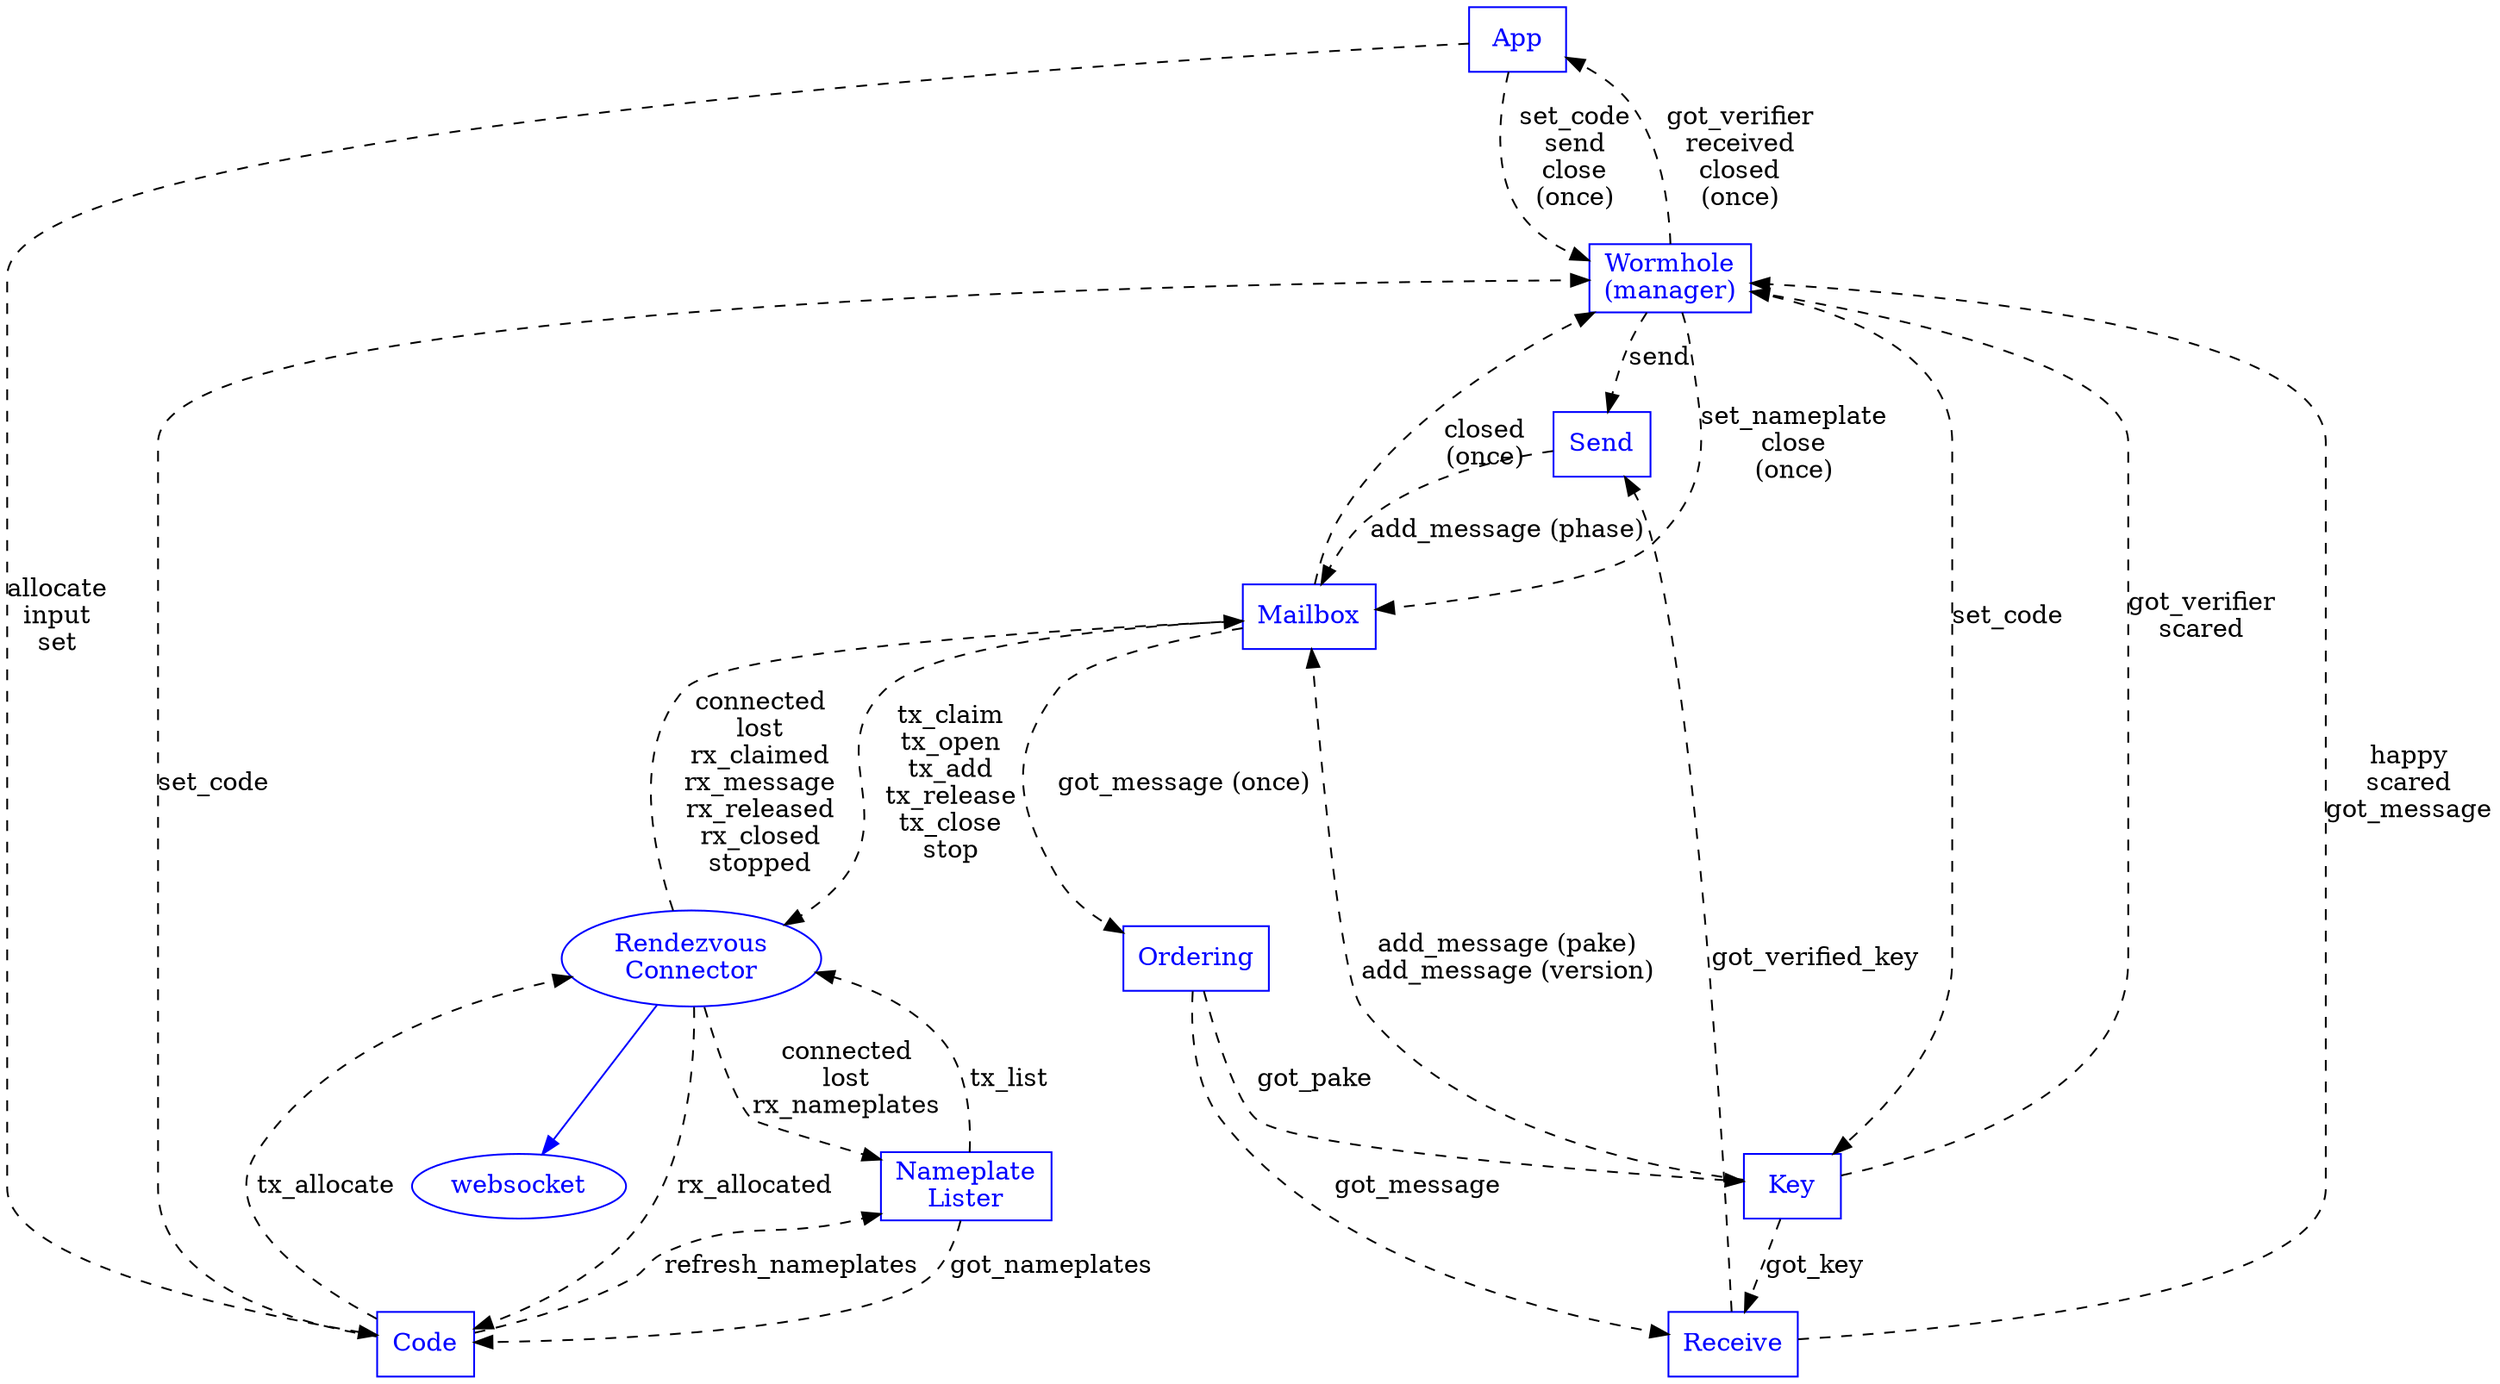 digraph {
        App [shape="box" color="blue" fontcolor="blue"]
        Wormhole [shape="box" label="Wormhole\n(manager)"
                  color="blue" fontcolor="blue"]
        Mailbox [shape="box" color="blue" fontcolor="blue"]
        Connection [label="Rendezvous\nConnector"
                    shape="oval" color="blue" fontcolor="blue"]
        websocket [color="blue" fontcolor="blue"]
        Order [shape="box" label="Ordering" color="blue" fontcolor="blue"]
        Key [shape="box" label="Key" color="blue" fontcolor="blue"]
        Send [shape="box" label="Send" color="blue" fontcolor="blue"]
        Receive [shape="box" label="Receive" color="blue" fontcolor="blue"]
        Code [shape="box" label="Code" color="blue" fontcolor="blue"]
        Nameplates [shape="box" label="Nameplate\nLister"
                    color="blue" fontcolor="blue"
                    ]

        Connection -> websocket [color="blue"]
        #Connection -> Order [color="blue"]

        App -> Wormhole [style="dashed" label="set_code\nsend\nclose\n(once)"]
        #App -> Wormhole [color="blue"]
        Wormhole -> App [style="dashed" label="got_verifier\nreceived\nclosed\n(once)"]

        #Wormhole -> Connection [color="blue"]

        Wormhole -> Send [style="dashed" label="send"]

        Wormhole -> Mailbox [style="dashed"
                             label="set_nameplate\nclose\n(once)"
                             ]
        #Wormhole -> Mailbox [color="blue"]
        Mailbox -> Wormhole [style="dashed" label="closed\n(once)"]
        Mailbox -> Order [style="dashed" label="got_message (once)"]
        Wormhole -> Key [style="dashed" label="set_code"]
        Key -> Wormhole [style="dashed" label="got_verifier\nscared"]
        Order -> Key [style="dashed" label="got_pake"]
        Order -> Receive [style="dashed" label="got_message"]
        #Wormhole -> Key [color="blue"]
        Key -> Mailbox [style="dashed" label="add_message (pake)\nadd_message (version)"]
        Receive -> Send [style="dashed" label="got_verified_key"]
        Send -> Mailbox [style="dashed" label="add_message (phase)"]

        Key -> Receive [style="dashed" label="got_key"]
        Receive -> Wormhole [style="dashed"
                             label="happy\nscared\ngot_message"]

        Mailbox -> Connection [style="dashed"
                               label="tx_claim\ntx_open\ntx_add\ntx_release\ntx_close\nstop"
                               ]
        Connection -> Mailbox [style="dashed"
                               label="connected\nlost\nrx_claimed\nrx_message\nrx_released\nrx_closed\nstopped"]

        Connection -> Nameplates [style="dashed"
                                  label="connected\nlost\nrx_nameplates"
                                  ]
        Nameplates -> Connection [style="dashed"
                                  label="tx_list"
                                  ]

        #Wormhole -> Code [color="blue"]
        Code -> Connection [style="dashed"
                            label="tx_allocate"
                            ]
        Connection -> Code [style="dashed"
                            label="rx_allocated"]
        Nameplates -> Code [style="dashed"
                            label="got_nameplates"
                            ]
        #Code -> Nameplates [color="blue"]
        Code -> Nameplates [style="dashed"
                            label="refresh_nameplates"
                            ]
        Code -> Wormhole [style="dashed"
                          label="set_code"]
        App -> Code [style="dashed"
                     label="allocate\ninput\nset"]
        
        


}

